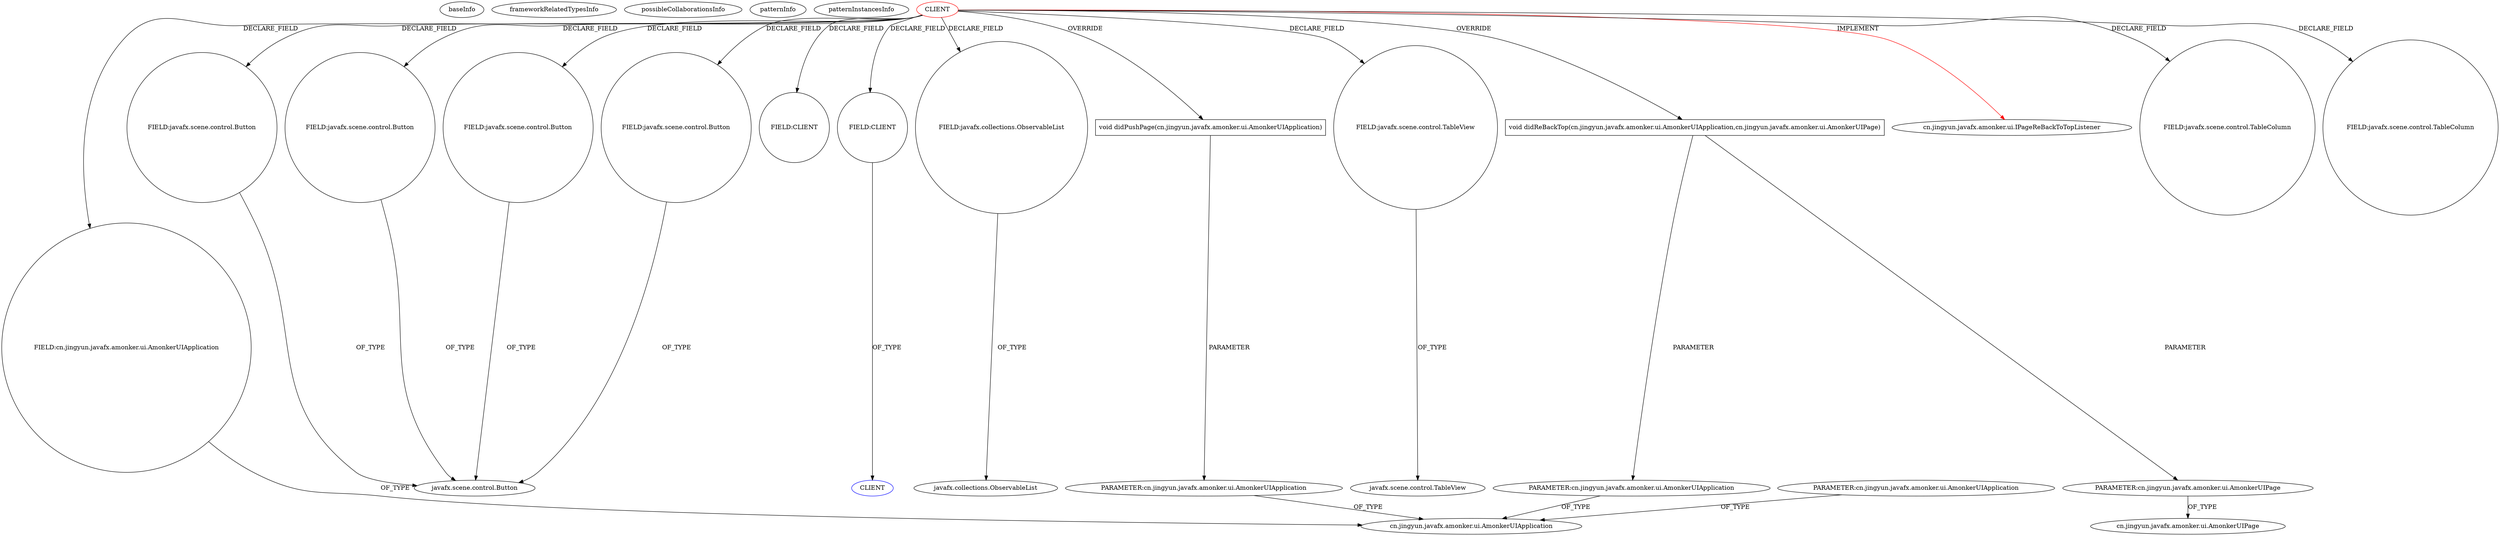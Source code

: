 digraph {
baseInfo[graphId=3904,category="pattern",isAnonymous=false,possibleRelation=false]
frameworkRelatedTypesInfo[0="cn.jingyun.javafx.amonker.ui.IPageReBackToTopListener"]
possibleCollaborationsInfo[]
patternInfo[frequency=2.0,patternRootClient=0]
patternInstancesInfo[0="amonker-Trans~/amonker-Trans/Trans-master/src/cn/jingyun/trans/FFmpegArgumentsManagerPane.java~FFmpegArgumentsManagerPane~1846",1="amonker-Trans~/amonker-Trans/Trans-master/src/cn/jingyun/trans/MainPane.java~MainPane~1847"]
41[label="void didPushPage(cn.jingyun.javafx.amonker.ui.AmonkerUIApplication)",vertexType="OVERRIDING_METHOD_DECLARATION",isFrameworkType=false,shape=box]
42[label="PARAMETER:cn.jingyun.javafx.amonker.ui.AmonkerUIApplication",vertexType="PARAMETER_DECLARATION",isFrameworkType=false]
7[label="cn.jingyun.javafx.amonker.ui.AmonkerUIApplication",vertexType="FRAMEWORK_CLASS_TYPE",isFrameworkType=false]
45[label="PARAMETER:cn.jingyun.javafx.amonker.ui.AmonkerUIApplication",vertexType="PARAMETER_DECLARATION",isFrameworkType=false]
39[label="PARAMETER:cn.jingyun.javafx.amonker.ui.AmonkerUIApplication",vertexType="PARAMETER_DECLARATION",isFrameworkType=false]
0[label="CLIENT",vertexType="ROOT_CLIENT_CLASS_DECLARATION",isFrameworkType=false,color=red]
16[label="FIELD:javafx.scene.control.Button",vertexType="FIELD_DECLARATION",isFrameworkType=false,shape=circle]
12[label="FIELD:javafx.scene.control.Button",vertexType="FIELD_DECLARATION",isFrameworkType=false,shape=circle]
10[label="FIELD:javafx.scene.control.Button",vertexType="FIELD_DECLARATION",isFrameworkType=false,shape=circle]
14[label="FIELD:javafx.scene.control.Button",vertexType="FIELD_DECLARATION",isFrameworkType=false,shape=circle]
18[label="FIELD:CLIENT",vertexType="FIELD_DECLARATION",isFrameworkType=false,shape=circle]
25[label="FIELD:CLIENT",vertexType="FIELD_DECLARATION",isFrameworkType=false,shape=circle]
8[label="FIELD:javafx.collections.ObservableList",vertexType="FIELD_DECLARATION",isFrameworkType=false,shape=circle]
9[label="javafx.collections.ObservableList",vertexType="FRAMEWORK_INTERFACE_TYPE",isFrameworkType=false]
11[label="javafx.scene.control.Button",vertexType="FRAMEWORK_CLASS_TYPE",isFrameworkType=false]
6[label="FIELD:cn.jingyun.javafx.amonker.ui.AmonkerUIApplication",vertexType="FIELD_DECLARATION",isFrameworkType=false,shape=circle]
30[label="FIELD:javafx.scene.control.TableView",vertexType="FIELD_DECLARATION",isFrameworkType=false,shape=circle]
31[label="javafx.scene.control.TableView",vertexType="FRAMEWORK_CLASS_TYPE",isFrameworkType=false]
44[label="void didReBackTop(cn.jingyun.javafx.amonker.ui.AmonkerUIApplication,cn.jingyun.javafx.amonker.ui.AmonkerUIPage)",vertexType="OVERRIDING_METHOD_DECLARATION",isFrameworkType=false,shape=box]
47[label="PARAMETER:cn.jingyun.javafx.amonker.ui.AmonkerUIPage",vertexType="PARAMETER_DECLARATION",isFrameworkType=false]
5[label="cn.jingyun.javafx.amonker.ui.AmonkerUIPage",vertexType="FRAMEWORK_CLASS_TYPE",isFrameworkType=false]
3[label="cn.jingyun.javafx.amonker.ui.IPageReBackToTopListener",vertexType="FRAMEWORK_INTERFACE_TYPE",isFrameworkType=false]
32[label="FIELD:javafx.scene.control.TableColumn",vertexType="FIELD_DECLARATION",isFrameworkType=false,shape=circle]
26[label="CLIENT",vertexType="REFERENCE_CLIENT_CLASS_DECLARATION",isFrameworkType=false,color=blue]
34[label="FIELD:javafx.scene.control.TableColumn",vertexType="FIELD_DECLARATION",isFrameworkType=false,shape=circle]
45->7[label="OF_TYPE"]
0->3[label="IMPLEMENT",color=red]
14->11[label="OF_TYPE"]
25->26[label="OF_TYPE"]
12->11[label="OF_TYPE"]
0->25[label="DECLARE_FIELD"]
16->11[label="OF_TYPE"]
44->47[label="PARAMETER"]
39->7[label="OF_TYPE"]
0->44[label="OVERRIDE"]
8->9[label="OF_TYPE"]
0->6[label="DECLARE_FIELD"]
41->42[label="PARAMETER"]
0->34[label="DECLARE_FIELD"]
30->31[label="OF_TYPE"]
0->41[label="OVERRIDE"]
0->12[label="DECLARE_FIELD"]
0->8[label="DECLARE_FIELD"]
6->7[label="OF_TYPE"]
44->45[label="PARAMETER"]
0->10[label="DECLARE_FIELD"]
42->7[label="OF_TYPE"]
0->32[label="DECLARE_FIELD"]
47->5[label="OF_TYPE"]
10->11[label="OF_TYPE"]
0->14[label="DECLARE_FIELD"]
0->18[label="DECLARE_FIELD"]
0->16[label="DECLARE_FIELD"]
0->30[label="DECLARE_FIELD"]
}
